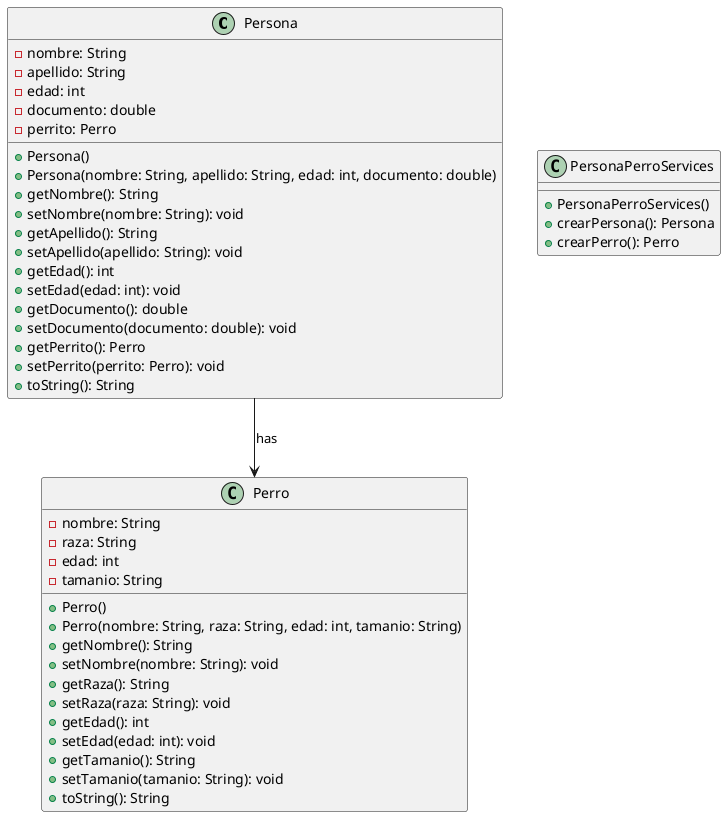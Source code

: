 @startuml
'https://plantuml.com/class-diagram

class Persona {
  - nombre: String
  - apellido: String
  - edad: int
  - documento: double
  - perrito: Perro
  + Persona()
  + Persona(nombre: String, apellido: String, edad: int, documento: double)
  + getNombre(): String
  + setNombre(nombre: String): void
  + getApellido(): String
  + setApellido(apellido: String): void
  + getEdad(): int
  + setEdad(edad: int): void
  + getDocumento(): double
  + setDocumento(documento: double): void
  + getPerrito(): Perro
  + setPerrito(perrito: Perro): void
  + toString(): String
}

class Perro {
  - nombre: String
  - raza: String
  - edad: int
  - tamanio: String
  + Perro()
  + Perro(nombre: String, raza: String, edad: int, tamanio: String)
  + getNombre(): String
  + setNombre(nombre: String): void
  + getRaza(): String
  + setRaza(raza: String): void
  + getEdad(): int
  + setEdad(edad: int): void
  + getTamanio(): String
  + setTamanio(tamanio: String): void
  + toString(): String
}

class PersonaPerroServices {
  + PersonaPerroServices()
  + crearPersona(): Persona
  + crearPerro(): Perro
}

Persona --> Perro: has
@enduml
